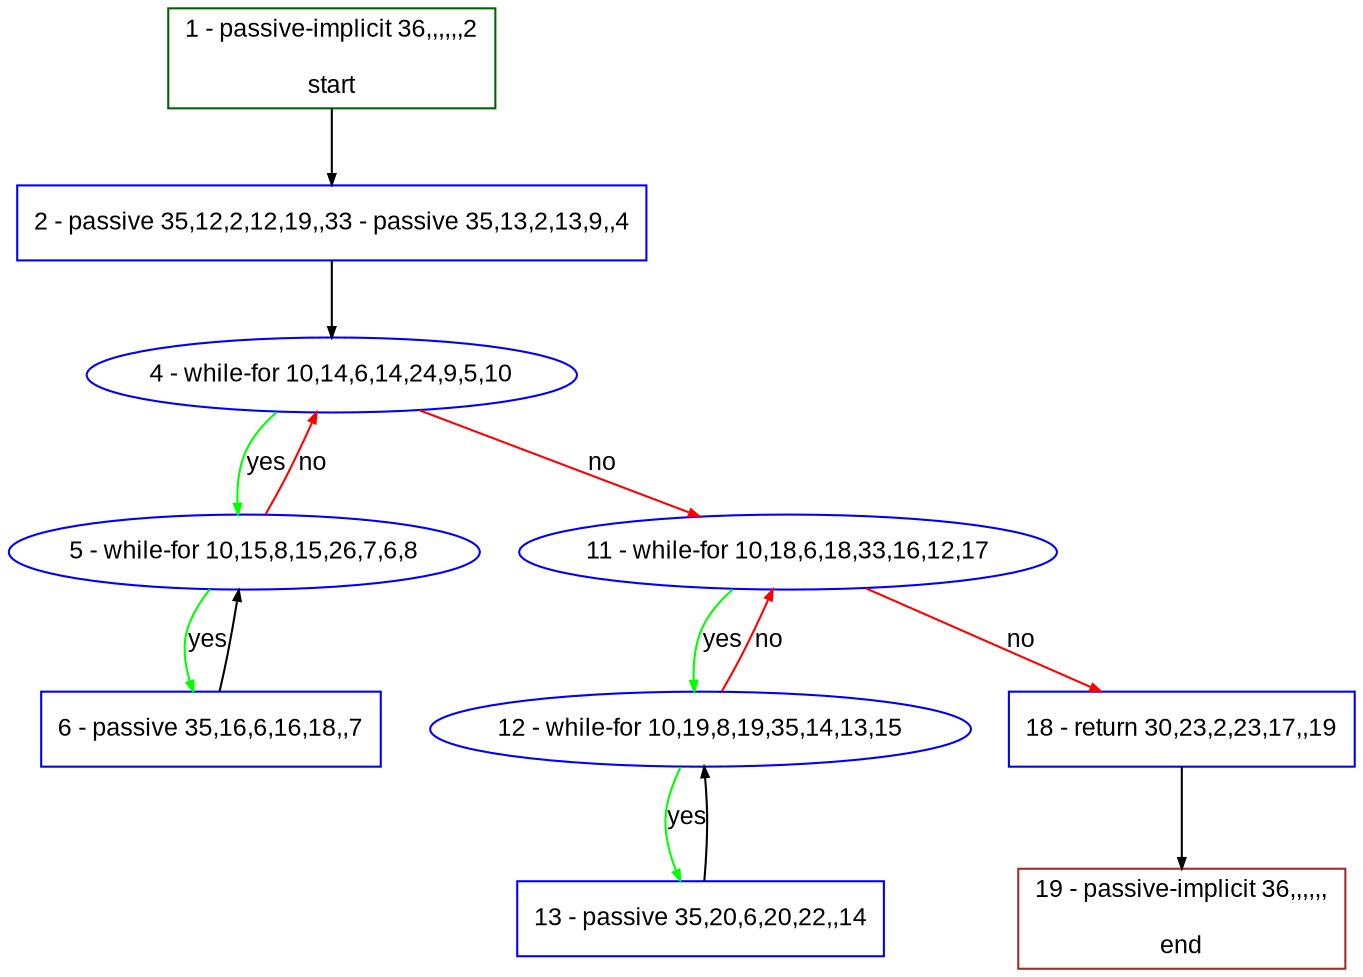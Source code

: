 digraph "" {
  graph [pack="true", label="", fontsize="12", packmode="clust", fontname="Arial", fillcolor="#FFFFCC", bgcolor="white", style="rounded,filled", compound="true"];
  node [node_initialized="no", label="", color="grey", fontsize="12", fillcolor="white", fontname="Arial", style="filled", shape="rectangle", compound="true", fixedsize="false"];
  edge [fontcolor="black", arrowhead="normal", arrowtail="none", arrowsize="0.5", ltail="", label="", color="black", fontsize="12", lhead="", fontname="Arial", dir="forward", compound="true"];
  __N1 [label="2 - passive 35,12,2,12,19,,33 - passive 35,13,2,13,9,,4", color="#0000ff", fillcolor="#ffffff", style="filled", shape="box"];
  __N2 [label="1 - passive-implicit 36,,,,,,2\n\nstart", color="#006400", fillcolor="#ffffff", style="filled", shape="box"];
  __N3 [label="4 - while-for 10,14,6,14,24,9,5,10", color="#0000ff", fillcolor="#ffffff", style="filled", shape="oval"];
  __N4 [label="5 - while-for 10,15,8,15,26,7,6,8", color="#0000ff", fillcolor="#ffffff", style="filled", shape="oval"];
  __N5 [label="11 - while-for 10,18,6,18,33,16,12,17", color="#0000ff", fillcolor="#ffffff", style="filled", shape="oval"];
  __N6 [label="6 - passive 35,16,6,16,18,,7", color="#0000ff", fillcolor="#ffffff", style="filled", shape="box"];
  __N7 [label="12 - while-for 10,19,8,19,35,14,13,15", color="#0000ff", fillcolor="#ffffff", style="filled", shape="oval"];
  __N8 [label="18 - return 30,23,2,23,17,,19", color="#0000ff", fillcolor="#ffffff", style="filled", shape="box"];
  __N9 [label="13 - passive 35,20,6,20,22,,14", color="#0000ff", fillcolor="#ffffff", style="filled", shape="box"];
  __N10 [label="19 - passive-implicit 36,,,,,,\n\nend", color="#a52a2a", fillcolor="#ffffff", style="filled", shape="box"];
  __N2 -> __N1 [arrowhead="normal", arrowtail="none", color="#000000", label="", dir="forward"];
  __N1 -> __N3 [arrowhead="normal", arrowtail="none", color="#000000", label="", dir="forward"];
  __N3 -> __N4 [arrowhead="normal", arrowtail="none", color="#00ff00", label="yes", dir="forward"];
  __N4 -> __N3 [arrowhead="normal", arrowtail="none", color="#ff0000", label="no", dir="forward"];
  __N3 -> __N5 [arrowhead="normal", arrowtail="none", color="#ff0000", label="no", dir="forward"];
  __N4 -> __N6 [arrowhead="normal", arrowtail="none", color="#00ff00", label="yes", dir="forward"];
  __N6 -> __N4 [arrowhead="normal", arrowtail="none", color="#000000", label="", dir="forward"];
  __N5 -> __N7 [arrowhead="normal", arrowtail="none", color="#00ff00", label="yes", dir="forward"];
  __N7 -> __N5 [arrowhead="normal", arrowtail="none", color="#ff0000", label="no", dir="forward"];
  __N5 -> __N8 [arrowhead="normal", arrowtail="none", color="#ff0000", label="no", dir="forward"];
  __N7 -> __N9 [arrowhead="normal", arrowtail="none", color="#00ff00", label="yes", dir="forward"];
  __N9 -> __N7 [arrowhead="normal", arrowtail="none", color="#000000", label="", dir="forward"];
  __N8 -> __N10 [arrowhead="normal", arrowtail="none", color="#000000", label="", dir="forward"];
}
